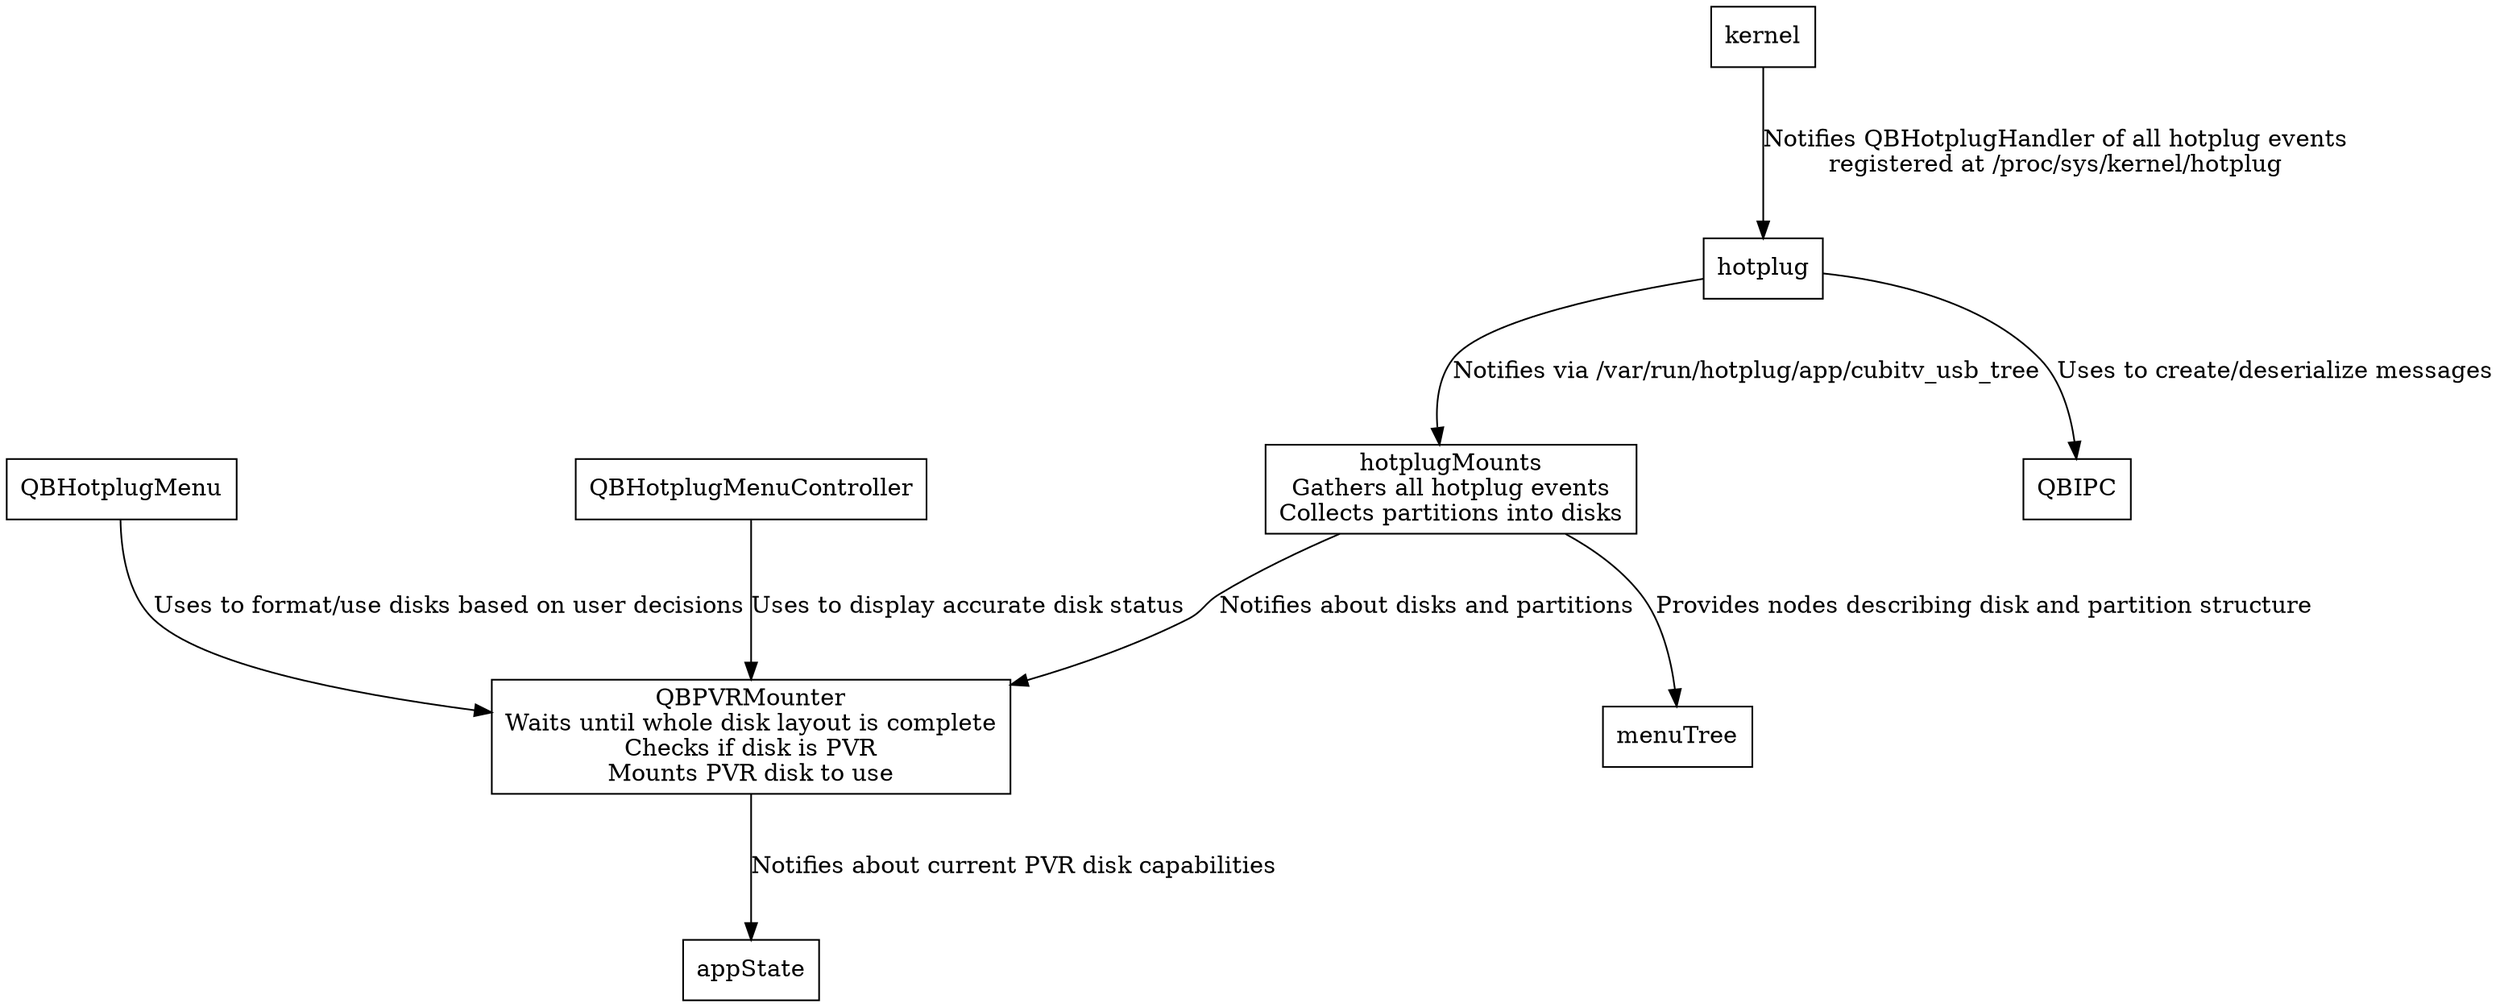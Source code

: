 digraph ExternalPVRDisk {
    node [URL="../\N.html" shape=box]
    graph [layout=dot ranksep=1]

//PVOD

    hotplugMounts [label=<\N<br/>Gathers all hotplug events<br/>Collects partitions into disks<br/>>]
    QBPVRMounter [label=<\N<br/>Waits until whole disk layout is complete<br/>Checks if disk is PVR<br/>Mounts PVR disk to use>]

    kernel -> hotplug [label=<Notifies QBHotplugHandler of all hotplug events<br/>registered at /proc/sys/kernel/hotplug>]
    hotplug -> QBIPC [label=<Uses to create/deserialize messages>]
    hotplug -> hotplugMounts [label=<Notifies via /var/run/hotplug/app/cubitv_usb_tree>]
    hotplugMounts -> menuTree [label=<Provides nodes describing disk and partition structure>]
    hotplugMounts -> QBPVRMounter [label=<Notifies about disks and partitions>]

    QBHotplugMenu -> QBPVRMounter [label=<Uses to format/use disks based on user decisions>]
    QBHotplugMenuController -> QBPVRMounter [label=<Uses to display accurate disk status>]

    QBPVRMounter -> appState [label=<Notifies about current PVR disk capabilities>]
}
